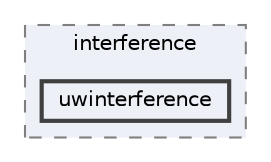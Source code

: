 digraph "uwinterference"
{
 // LATEX_PDF_SIZE
  bgcolor="transparent";
  edge [fontname=Helvetica,fontsize=10,labelfontname=Helvetica,labelfontsize=10];
  node [fontname=Helvetica,fontsize=10,shape=box,height=0.2,width=0.4];
  compound=true
  subgraph clusterdir_2c1192a9945f374f7422b8e72de63019 {
    graph [ bgcolor="#edf0f7", pencolor="grey50", label="interference", fontname=Helvetica,fontsize=10 style="filled,dashed", URL="dir_2c1192a9945f374f7422b8e72de63019.html",tooltip=""]
  dir_d73d9a9534a0830e6fbb6b9ab6755838 [label="uwinterference", fillcolor="#edf0f7", color="grey25", style="filled,bold", URL="dir_d73d9a9534a0830e6fbb6b9ab6755838.html",tooltip=""];
  }
}
